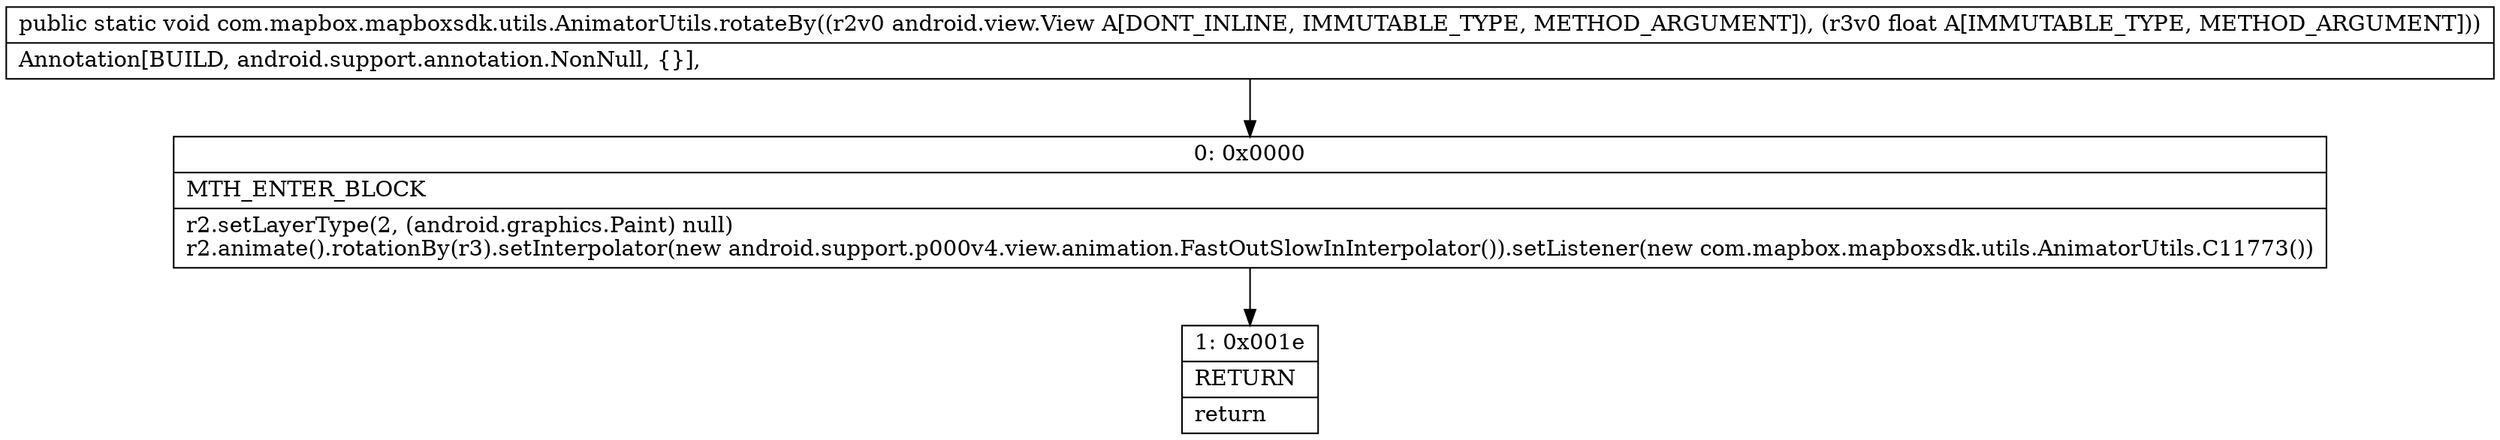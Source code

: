 digraph "CFG forcom.mapbox.mapboxsdk.utils.AnimatorUtils.rotateBy(Landroid\/view\/View;F)V" {
Node_0 [shape=record,label="{0\:\ 0x0000|MTH_ENTER_BLOCK\l|r2.setLayerType(2, (android.graphics.Paint) null)\lr2.animate().rotationBy(r3).setInterpolator(new android.support.p000v4.view.animation.FastOutSlowInInterpolator()).setListener(new com.mapbox.mapboxsdk.utils.AnimatorUtils.C11773())\l}"];
Node_1 [shape=record,label="{1\:\ 0x001e|RETURN\l|return\l}"];
MethodNode[shape=record,label="{public static void com.mapbox.mapboxsdk.utils.AnimatorUtils.rotateBy((r2v0 android.view.View A[DONT_INLINE, IMMUTABLE_TYPE, METHOD_ARGUMENT]), (r3v0 float A[IMMUTABLE_TYPE, METHOD_ARGUMENT]))  | Annotation[BUILD, android.support.annotation.NonNull, \{\}], \l}"];
MethodNode -> Node_0;
Node_0 -> Node_1;
}


